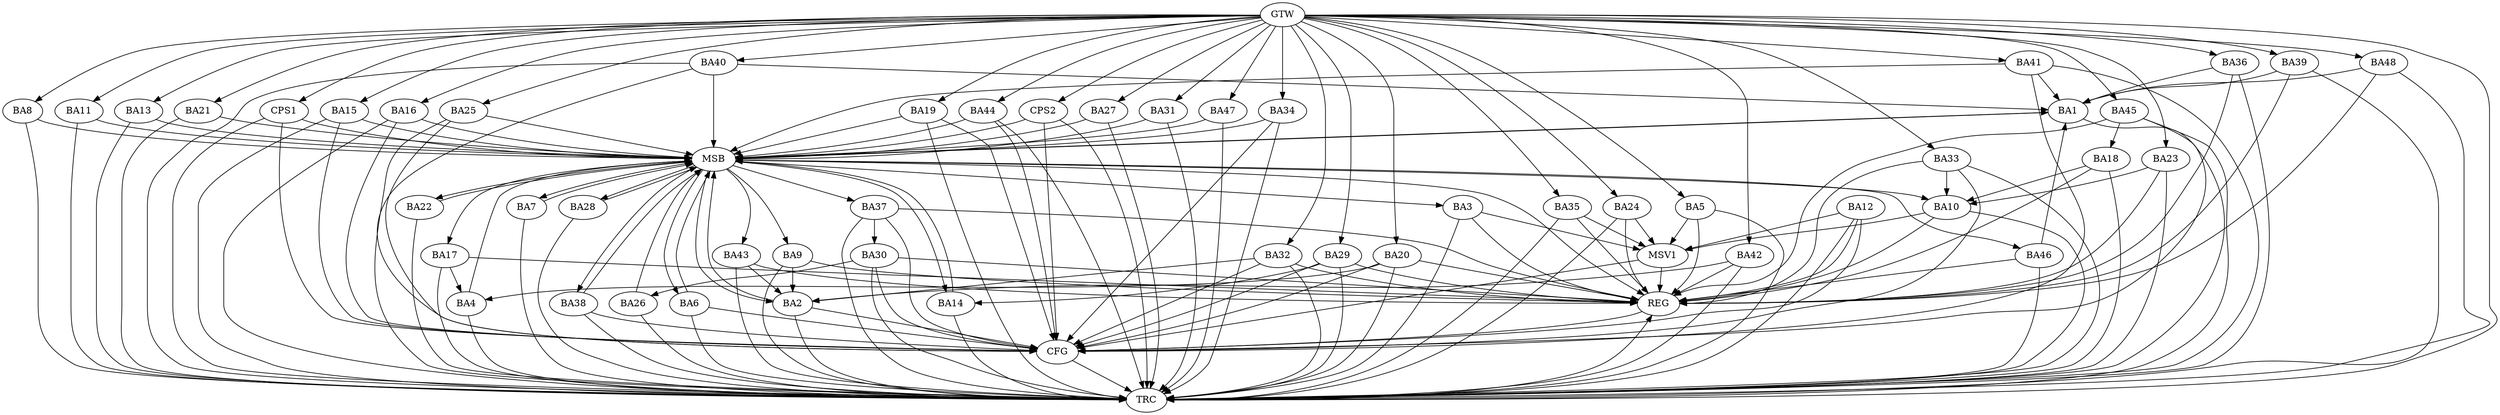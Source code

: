 strict digraph G {
  BA1 [ label="BA1" ];
  BA2 [ label="BA2" ];
  BA3 [ label="BA3" ];
  BA4 [ label="BA4" ];
  BA5 [ label="BA5" ];
  BA6 [ label="BA6" ];
  BA7 [ label="BA7" ];
  BA8 [ label="BA8" ];
  BA9 [ label="BA9" ];
  BA10 [ label="BA10" ];
  BA11 [ label="BA11" ];
  BA12 [ label="BA12" ];
  BA13 [ label="BA13" ];
  BA14 [ label="BA14" ];
  BA15 [ label="BA15" ];
  BA16 [ label="BA16" ];
  BA17 [ label="BA17" ];
  BA18 [ label="BA18" ];
  BA19 [ label="BA19" ];
  BA20 [ label="BA20" ];
  BA21 [ label="BA21" ];
  BA22 [ label="BA22" ];
  BA23 [ label="BA23" ];
  BA24 [ label="BA24" ];
  BA25 [ label="BA25" ];
  BA26 [ label="BA26" ];
  BA27 [ label="BA27" ];
  BA28 [ label="BA28" ];
  BA29 [ label="BA29" ];
  BA30 [ label="BA30" ];
  BA31 [ label="BA31" ];
  BA32 [ label="BA32" ];
  BA33 [ label="BA33" ];
  BA34 [ label="BA34" ];
  BA35 [ label="BA35" ];
  BA36 [ label="BA36" ];
  BA37 [ label="BA37" ];
  BA38 [ label="BA38" ];
  BA39 [ label="BA39" ];
  BA40 [ label="BA40" ];
  BA41 [ label="BA41" ];
  BA42 [ label="BA42" ];
  BA43 [ label="BA43" ];
  BA44 [ label="BA44" ];
  BA45 [ label="BA45" ];
  BA46 [ label="BA46" ];
  BA47 [ label="BA47" ];
  BA48 [ label="BA48" ];
  CPS1 [ label="CPS1" ];
  CPS2 [ label="CPS2" ];
  GTW [ label="GTW" ];
  REG [ label="REG" ];
  MSB [ label="MSB" ];
  CFG [ label="CFG" ];
  TRC [ label="TRC" ];
  MSV1 [ label="MSV1" ];
  BA9 -> BA2;
  BA17 -> BA4;
  BA18 -> BA10;
  BA20 -> BA4;
  BA23 -> BA10;
  BA29 -> BA14;
  BA30 -> BA26;
  BA32 -> BA2;
  BA33 -> BA10;
  BA36 -> BA1;
  BA37 -> BA30;
  BA39 -> BA1;
  BA42 -> BA2;
  BA43 -> BA2;
  BA45 -> BA18;
  BA48 -> BA1;
  GTW -> BA5;
  GTW -> BA8;
  GTW -> BA11;
  GTW -> BA13;
  GTW -> BA15;
  GTW -> BA16;
  GTW -> BA19;
  GTW -> BA20;
  GTW -> BA21;
  GTW -> BA23;
  GTW -> BA24;
  GTW -> BA25;
  GTW -> BA27;
  GTW -> BA29;
  GTW -> BA31;
  GTW -> BA32;
  GTW -> BA33;
  GTW -> BA34;
  GTW -> BA35;
  GTW -> BA36;
  GTW -> BA39;
  GTW -> BA40;
  GTW -> BA41;
  GTW -> BA42;
  GTW -> BA44;
  GTW -> BA45;
  GTW -> BA47;
  GTW -> BA48;
  GTW -> CPS1;
  GTW -> CPS2;
  BA3 -> REG;
  BA5 -> REG;
  BA9 -> REG;
  BA10 -> REG;
  BA12 -> REG;
  BA17 -> REG;
  BA18 -> REG;
  BA20 -> REG;
  BA23 -> REG;
  BA24 -> REG;
  BA29 -> REG;
  BA30 -> REG;
  BA32 -> REG;
  BA33 -> REG;
  BA35 -> REG;
  BA36 -> REG;
  BA37 -> REG;
  BA39 -> REG;
  BA42 -> REG;
  BA43 -> REG;
  BA45 -> REG;
  BA46 -> REG;
  BA48 -> REG;
  BA1 -> MSB;
  MSB -> BA2;
  MSB -> REG;
  BA2 -> MSB;
  MSB -> BA1;
  BA4 -> MSB;
  BA6 -> MSB;
  BA7 -> MSB;
  BA8 -> MSB;
  BA11 -> MSB;
  BA13 -> MSB;
  BA14 -> MSB;
  MSB -> BA6;
  BA15 -> MSB;
  BA16 -> MSB;
  BA19 -> MSB;
  BA21 -> MSB;
  MSB -> BA10;
  BA22 -> MSB;
  BA25 -> MSB;
  BA26 -> MSB;
  MSB -> BA9;
  BA27 -> MSB;
  BA28 -> MSB;
  BA31 -> MSB;
  BA34 -> MSB;
  MSB -> BA7;
  BA38 -> MSB;
  BA40 -> MSB;
  MSB -> BA37;
  BA41 -> MSB;
  MSB -> BA14;
  BA44 -> MSB;
  BA47 -> MSB;
  MSB -> BA3;
  CPS1 -> MSB;
  MSB -> BA43;
  MSB -> BA46;
  MSB -> BA22;
  MSB -> BA38;
  CPS2 -> MSB;
  MSB -> BA28;
  MSB -> BA17;
  BA44 -> CFG;
  BA34 -> CFG;
  BA25 -> CFG;
  BA15 -> CFG;
  CPS2 -> CFG;
  BA45 -> CFG;
  BA32 -> CFG;
  BA33 -> CFG;
  BA16 -> CFG;
  CPS1 -> CFG;
  BA19 -> CFG;
  BA12 -> CFG;
  BA38 -> CFG;
  BA41 -> CFG;
  BA6 -> CFG;
  BA30 -> CFG;
  BA37 -> CFG;
  BA40 -> CFG;
  BA20 -> CFG;
  BA2 -> CFG;
  BA29 -> CFG;
  REG -> CFG;
  BA1 -> TRC;
  BA2 -> TRC;
  BA3 -> TRC;
  BA4 -> TRC;
  BA5 -> TRC;
  BA6 -> TRC;
  BA7 -> TRC;
  BA8 -> TRC;
  BA9 -> TRC;
  BA10 -> TRC;
  BA11 -> TRC;
  BA12 -> TRC;
  BA13 -> TRC;
  BA14 -> TRC;
  BA15 -> TRC;
  BA16 -> TRC;
  BA17 -> TRC;
  BA18 -> TRC;
  BA19 -> TRC;
  BA20 -> TRC;
  BA21 -> TRC;
  BA22 -> TRC;
  BA23 -> TRC;
  BA24 -> TRC;
  BA25 -> TRC;
  BA26 -> TRC;
  BA27 -> TRC;
  BA28 -> TRC;
  BA29 -> TRC;
  BA30 -> TRC;
  BA31 -> TRC;
  BA32 -> TRC;
  BA33 -> TRC;
  BA34 -> TRC;
  BA35 -> TRC;
  BA36 -> TRC;
  BA37 -> TRC;
  BA38 -> TRC;
  BA39 -> TRC;
  BA40 -> TRC;
  BA41 -> TRC;
  BA42 -> TRC;
  BA43 -> TRC;
  BA44 -> TRC;
  BA45 -> TRC;
  BA46 -> TRC;
  BA47 -> TRC;
  BA48 -> TRC;
  CPS1 -> TRC;
  CPS2 -> TRC;
  GTW -> TRC;
  CFG -> TRC;
  TRC -> REG;
  BA41 -> BA1;
  BA40 -> BA1;
  BA46 -> BA1;
  BA3 -> MSV1;
  BA5 -> MSV1;
  BA10 -> MSV1;
  BA12 -> MSV1;
  BA24 -> MSV1;
  BA35 -> MSV1;
  MSV1 -> REG;
  MSV1 -> CFG;
}
